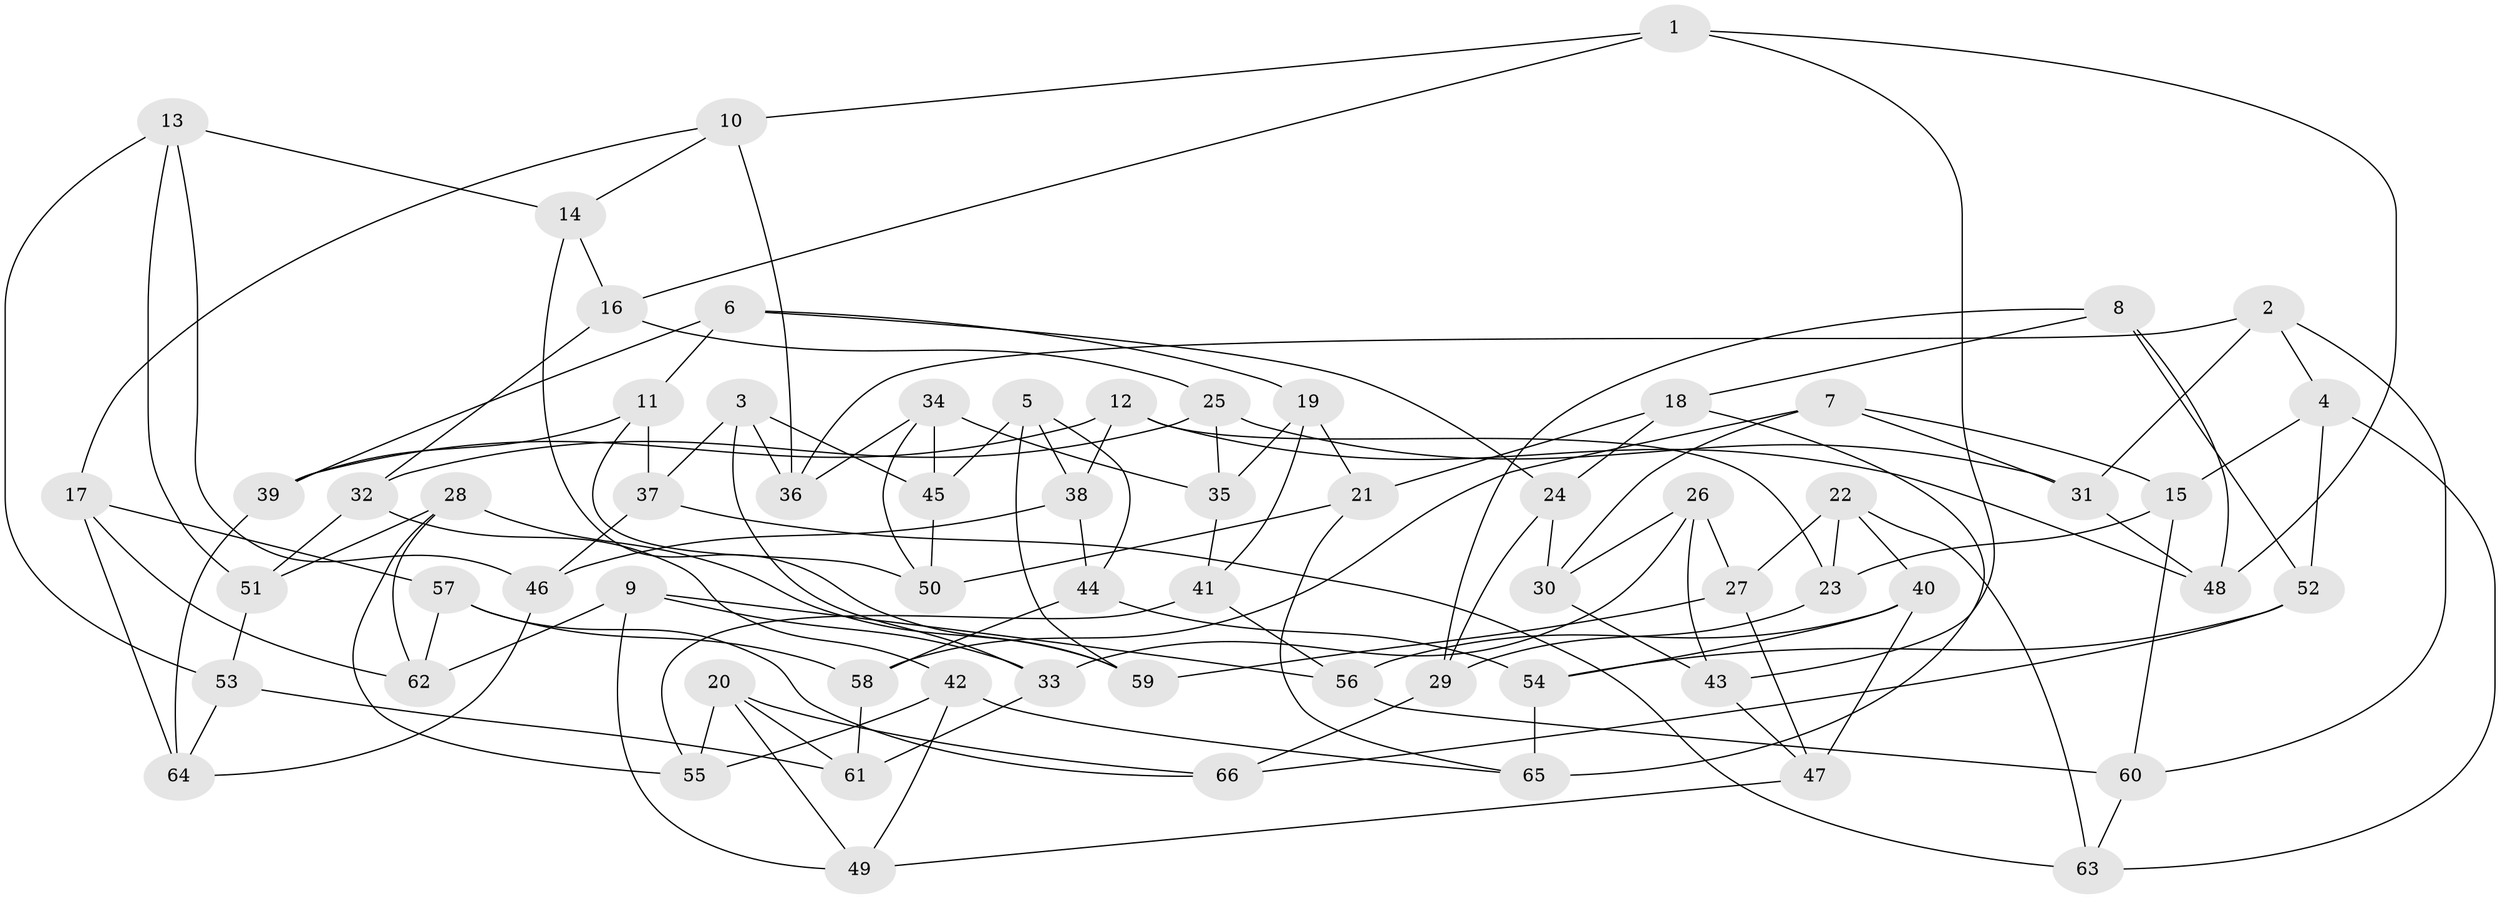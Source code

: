 // Generated by graph-tools (version 1.1) at 2025/11/02/27/25 16:11:47]
// undirected, 66 vertices, 132 edges
graph export_dot {
graph [start="1"]
  node [color=gray90,style=filled];
  1;
  2;
  3;
  4;
  5;
  6;
  7;
  8;
  9;
  10;
  11;
  12;
  13;
  14;
  15;
  16;
  17;
  18;
  19;
  20;
  21;
  22;
  23;
  24;
  25;
  26;
  27;
  28;
  29;
  30;
  31;
  32;
  33;
  34;
  35;
  36;
  37;
  38;
  39;
  40;
  41;
  42;
  43;
  44;
  45;
  46;
  47;
  48;
  49;
  50;
  51;
  52;
  53;
  54;
  55;
  56;
  57;
  58;
  59;
  60;
  61;
  62;
  63;
  64;
  65;
  66;
  1 -- 48;
  1 -- 43;
  1 -- 10;
  1 -- 16;
  2 -- 36;
  2 -- 31;
  2 -- 60;
  2 -- 4;
  3 -- 45;
  3 -- 36;
  3 -- 37;
  3 -- 33;
  4 -- 63;
  4 -- 15;
  4 -- 52;
  5 -- 45;
  5 -- 38;
  5 -- 59;
  5 -- 44;
  6 -- 19;
  6 -- 39;
  6 -- 24;
  6 -- 11;
  7 -- 30;
  7 -- 31;
  7 -- 58;
  7 -- 15;
  8 -- 52;
  8 -- 48;
  8 -- 18;
  8 -- 29;
  9 -- 56;
  9 -- 62;
  9 -- 49;
  9 -- 33;
  10 -- 14;
  10 -- 36;
  10 -- 17;
  11 -- 39;
  11 -- 37;
  11 -- 50;
  12 -- 38;
  12 -- 39;
  12 -- 23;
  12 -- 48;
  13 -- 46;
  13 -- 51;
  13 -- 53;
  13 -- 14;
  14 -- 59;
  14 -- 16;
  15 -- 23;
  15 -- 60;
  16 -- 32;
  16 -- 25;
  17 -- 57;
  17 -- 62;
  17 -- 64;
  18 -- 24;
  18 -- 21;
  18 -- 65;
  19 -- 21;
  19 -- 35;
  19 -- 41;
  20 -- 61;
  20 -- 66;
  20 -- 55;
  20 -- 49;
  21 -- 50;
  21 -- 65;
  22 -- 23;
  22 -- 63;
  22 -- 40;
  22 -- 27;
  23 -- 29;
  24 -- 30;
  24 -- 29;
  25 -- 31;
  25 -- 32;
  25 -- 35;
  26 -- 43;
  26 -- 33;
  26 -- 30;
  26 -- 27;
  27 -- 47;
  27 -- 59;
  28 -- 55;
  28 -- 59;
  28 -- 51;
  28 -- 62;
  29 -- 66;
  30 -- 43;
  31 -- 48;
  32 -- 51;
  32 -- 42;
  33 -- 61;
  34 -- 50;
  34 -- 35;
  34 -- 45;
  34 -- 36;
  35 -- 41;
  37 -- 63;
  37 -- 46;
  38 -- 44;
  38 -- 46;
  39 -- 64;
  40 -- 56;
  40 -- 47;
  40 -- 54;
  41 -- 56;
  41 -- 55;
  42 -- 49;
  42 -- 55;
  42 -- 65;
  43 -- 47;
  44 -- 54;
  44 -- 58;
  45 -- 50;
  46 -- 64;
  47 -- 49;
  51 -- 53;
  52 -- 54;
  52 -- 66;
  53 -- 64;
  53 -- 61;
  54 -- 65;
  56 -- 60;
  57 -- 58;
  57 -- 62;
  57 -- 66;
  58 -- 61;
  60 -- 63;
}
